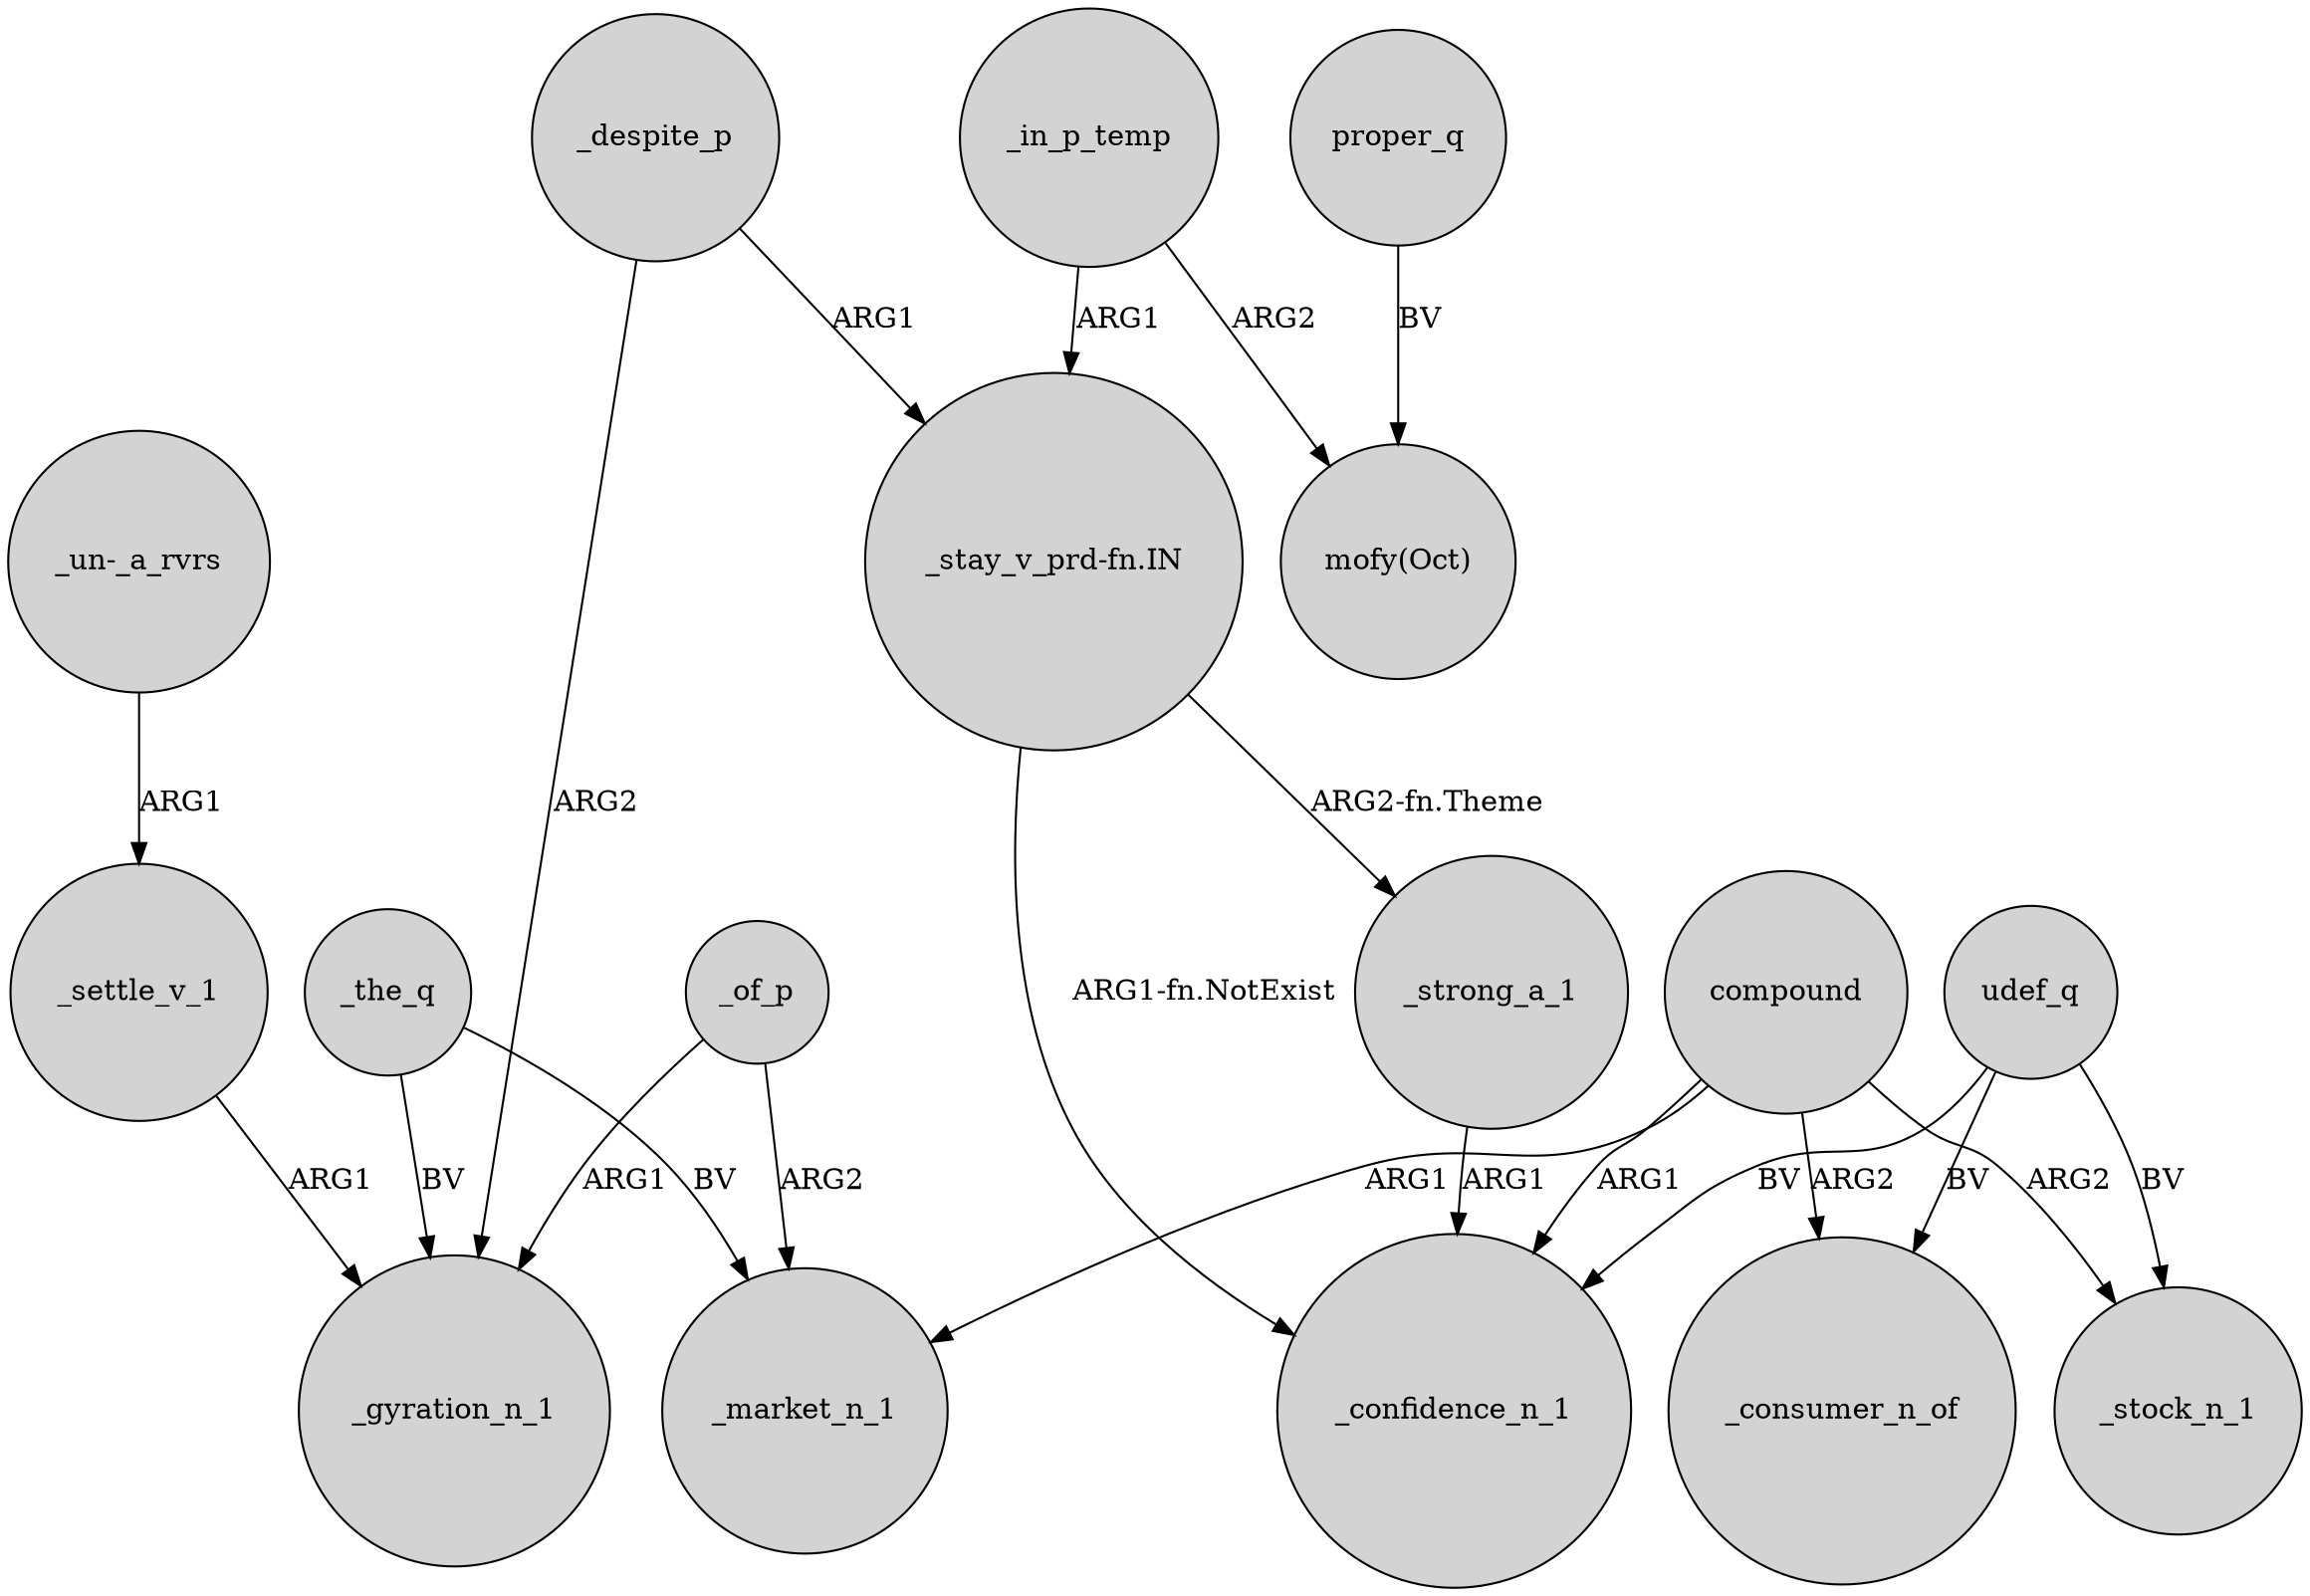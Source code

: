 digraph {
	node [shape=circle style=filled]
	_settle_v_1 -> _gyration_n_1 [label=ARG1]
	"_stay_v_prd-fn.IN" -> _confidence_n_1 [label="ARG1-fn.NotExist"]
	"_stay_v_prd-fn.IN" -> _strong_a_1 [label="ARG2-fn.Theme"]
	_the_q -> _gyration_n_1 [label=BV]
	_in_p_temp -> "mofy(Oct)" [label=ARG2]
	proper_q -> "mofy(Oct)" [label=BV]
	_strong_a_1 -> _confidence_n_1 [label=ARG1]
	_of_p -> _market_n_1 [label=ARG2]
	compound -> _stock_n_1 [label=ARG2]
	_despite_p -> _gyration_n_1 [label=ARG2]
	udef_q -> _stock_n_1 [label=BV]
	compound -> _confidence_n_1 [label=ARG1]
	udef_q -> _confidence_n_1 [label=BV]
	udef_q -> _consumer_n_of [label=BV]
	_despite_p -> "_stay_v_prd-fn.IN" [label=ARG1]
	compound -> _consumer_n_of [label=ARG2]
	"_un-_a_rvrs" -> _settle_v_1 [label=ARG1]
	compound -> _market_n_1 [label=ARG1]
	_of_p -> _gyration_n_1 [label=ARG1]
	_the_q -> _market_n_1 [label=BV]
	_in_p_temp -> "_stay_v_prd-fn.IN" [label=ARG1]
}
